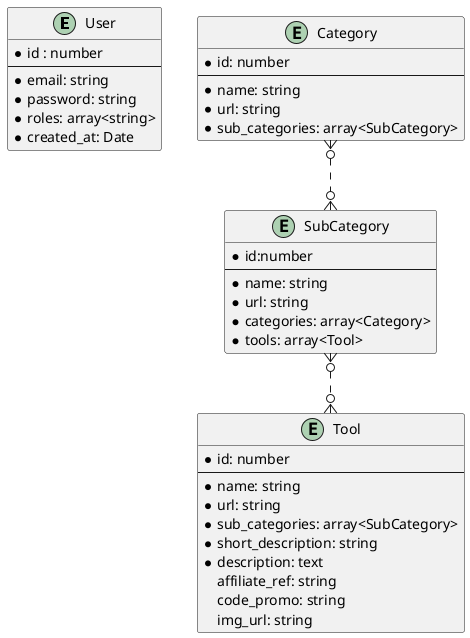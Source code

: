 @startuml
entity User {
  *id : number
  --
  *email: string
  *password: string
  *roles: array<string>
  *created_at: Date
}

entity "Category" as c01 {
  *id: number
  --
  *name: string
  *url: string
  *sub_categories: array<SubCategory>
}

entity "SubCategory" as sc02 {
  *id:number
  --
  *name: string
  *url: string
  *categories: array<Category>
  *tools: array<Tool>
}

entity "Tool" as t03 {
  *id: number
  --
  *name: string
  *url: string
  *sub_categories: array<SubCategory>
  *short_description: string
  *description: text
  affiliate_ref: string
  code_promo: string
  img_url: string
}

c01 }o..o{  sc02
sc02 }o..o{  t03
@enduml
